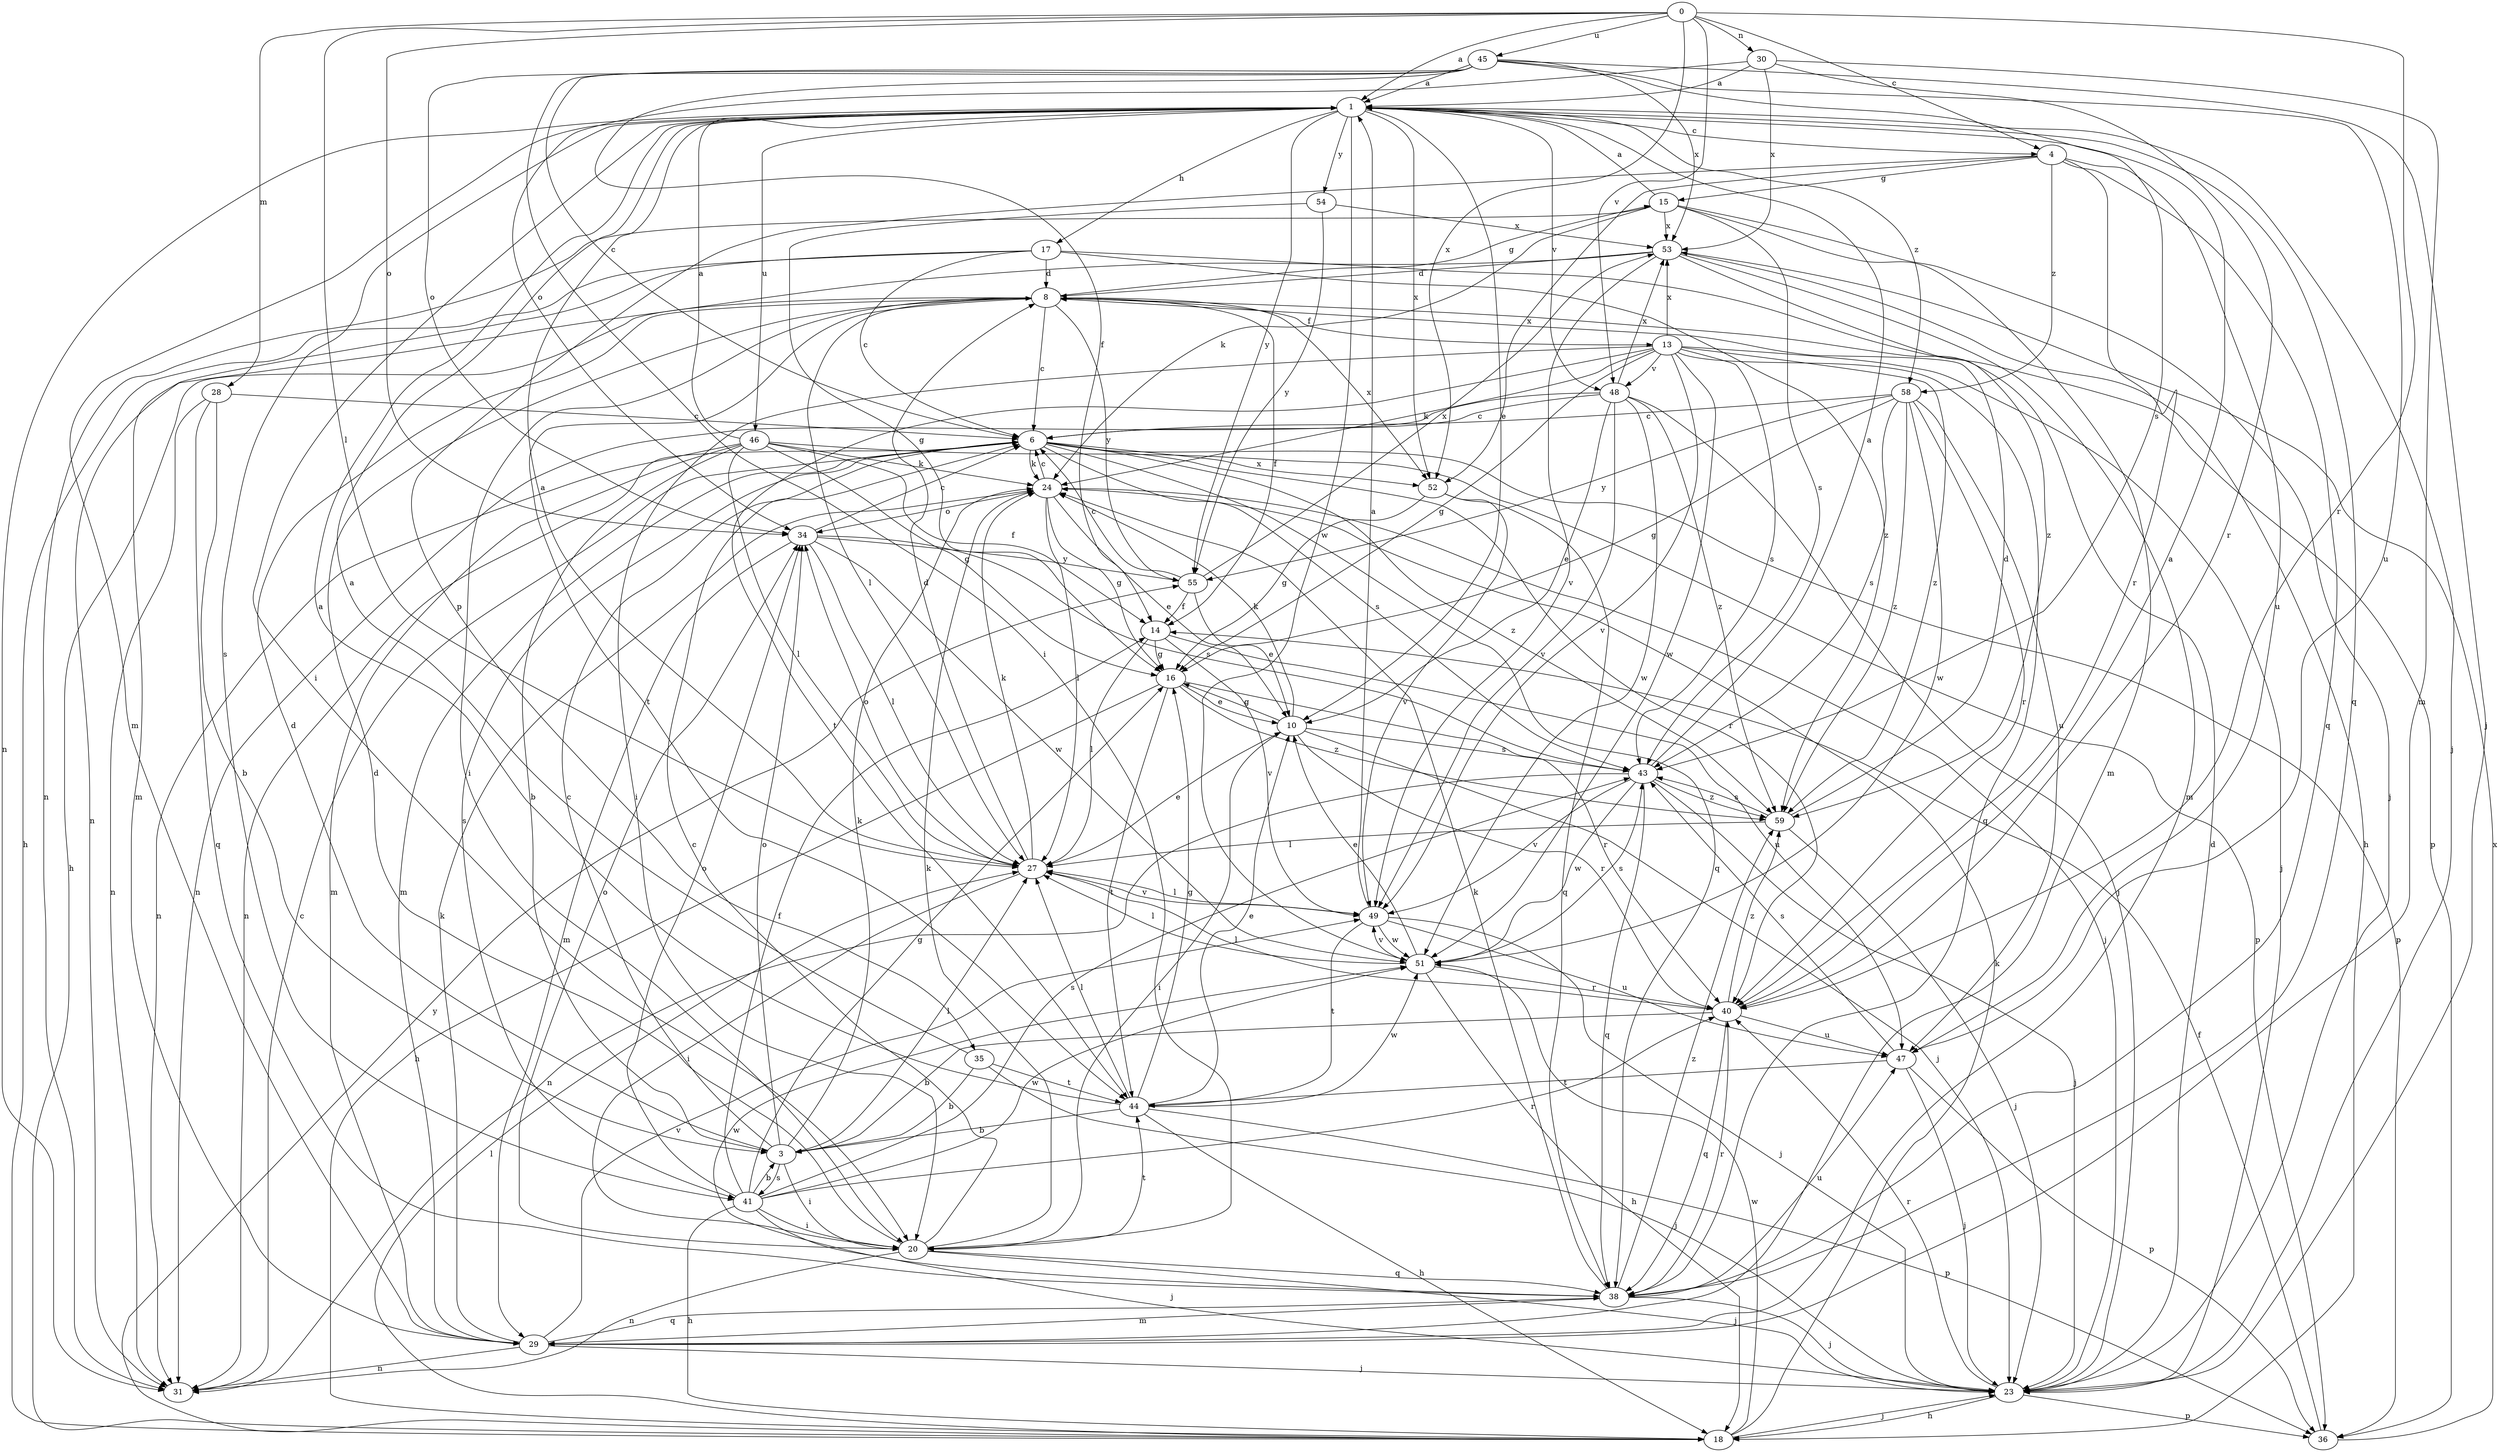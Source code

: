 strict digraph  {
0;
1;
3;
4;
6;
8;
10;
13;
14;
15;
16;
17;
18;
20;
23;
24;
27;
28;
29;
30;
31;
34;
35;
36;
38;
40;
41;
43;
44;
45;
46;
47;
48;
49;
51;
52;
53;
54;
55;
58;
59;
0 -> 1  [label=a];
0 -> 4  [label=c];
0 -> 27  [label=l];
0 -> 28  [label=m];
0 -> 30  [label=n];
0 -> 34  [label=o];
0 -> 40  [label=r];
0 -> 45  [label=u];
0 -> 48  [label=v];
0 -> 52  [label=x];
1 -> 4  [label=c];
1 -> 10  [label=e];
1 -> 17  [label=h];
1 -> 20  [label=i];
1 -> 23  [label=j];
1 -> 29  [label=m];
1 -> 31  [label=n];
1 -> 38  [label=q];
1 -> 41  [label=s];
1 -> 46  [label=u];
1 -> 48  [label=v];
1 -> 51  [label=w];
1 -> 52  [label=x];
1 -> 54  [label=y];
1 -> 55  [label=y];
1 -> 58  [label=z];
3 -> 6  [label=c];
3 -> 8  [label=d];
3 -> 20  [label=i];
3 -> 24  [label=k];
3 -> 27  [label=l];
3 -> 34  [label=o];
3 -> 41  [label=s];
4 -> 15  [label=g];
4 -> 35  [label=p];
4 -> 38  [label=q];
4 -> 40  [label=r];
4 -> 47  [label=u];
4 -> 52  [label=x];
4 -> 58  [label=z];
6 -> 24  [label=k];
6 -> 29  [label=m];
6 -> 31  [label=n];
6 -> 36  [label=p];
6 -> 38  [label=q];
6 -> 40  [label=r];
6 -> 41  [label=s];
6 -> 43  [label=s];
6 -> 52  [label=x];
6 -> 59  [label=z];
8 -> 6  [label=c];
8 -> 13  [label=f];
8 -> 14  [label=f];
8 -> 15  [label=g];
8 -> 18  [label=h];
8 -> 20  [label=i];
8 -> 27  [label=l];
8 -> 44  [label=t];
8 -> 52  [label=x];
8 -> 55  [label=y];
10 -> 16  [label=g];
10 -> 20  [label=i];
10 -> 23  [label=j];
10 -> 24  [label=k];
10 -> 40  [label=r];
10 -> 43  [label=s];
13 -> 16  [label=g];
13 -> 20  [label=i];
13 -> 23  [label=j];
13 -> 24  [label=k];
13 -> 38  [label=q];
13 -> 43  [label=s];
13 -> 44  [label=t];
13 -> 48  [label=v];
13 -> 49  [label=v];
13 -> 51  [label=w];
13 -> 53  [label=x];
13 -> 59  [label=z];
14 -> 16  [label=g];
14 -> 27  [label=l];
14 -> 47  [label=u];
14 -> 49  [label=v];
15 -> 1  [label=a];
15 -> 23  [label=j];
15 -> 24  [label=k];
15 -> 29  [label=m];
15 -> 31  [label=n];
15 -> 43  [label=s];
15 -> 53  [label=x];
16 -> 10  [label=e];
16 -> 18  [label=h];
16 -> 40  [label=r];
16 -> 44  [label=t];
16 -> 59  [label=z];
17 -> 6  [label=c];
17 -> 8  [label=d];
17 -> 18  [label=h];
17 -> 29  [label=m];
17 -> 36  [label=p];
17 -> 59  [label=z];
18 -> 23  [label=j];
18 -> 24  [label=k];
18 -> 27  [label=l];
18 -> 51  [label=w];
18 -> 55  [label=y];
20 -> 6  [label=c];
20 -> 8  [label=d];
20 -> 23  [label=j];
20 -> 24  [label=k];
20 -> 31  [label=n];
20 -> 34  [label=o];
20 -> 38  [label=q];
20 -> 44  [label=t];
23 -> 8  [label=d];
23 -> 18  [label=h];
23 -> 36  [label=p];
23 -> 40  [label=r];
24 -> 6  [label=c];
24 -> 10  [label=e];
24 -> 16  [label=g];
24 -> 23  [label=j];
24 -> 27  [label=l];
24 -> 34  [label=o];
27 -> 1  [label=a];
27 -> 8  [label=d];
27 -> 10  [label=e];
27 -> 20  [label=i];
27 -> 24  [label=k];
27 -> 34  [label=o];
27 -> 49  [label=v];
28 -> 3  [label=b];
28 -> 6  [label=c];
28 -> 31  [label=n];
28 -> 38  [label=q];
29 -> 23  [label=j];
29 -> 24  [label=k];
29 -> 31  [label=n];
29 -> 38  [label=q];
29 -> 49  [label=v];
30 -> 1  [label=a];
30 -> 29  [label=m];
30 -> 34  [label=o];
30 -> 40  [label=r];
30 -> 53  [label=x];
31 -> 6  [label=c];
34 -> 6  [label=c];
34 -> 27  [label=l];
34 -> 29  [label=m];
34 -> 43  [label=s];
34 -> 51  [label=w];
34 -> 55  [label=y];
35 -> 1  [label=a];
35 -> 3  [label=b];
35 -> 23  [label=j];
35 -> 44  [label=t];
36 -> 14  [label=f];
36 -> 53  [label=x];
38 -> 23  [label=j];
38 -> 24  [label=k];
38 -> 29  [label=m];
38 -> 40  [label=r];
38 -> 47  [label=u];
38 -> 51  [label=w];
38 -> 59  [label=z];
40 -> 1  [label=a];
40 -> 3  [label=b];
40 -> 27  [label=l];
40 -> 38  [label=q];
40 -> 47  [label=u];
40 -> 59  [label=z];
41 -> 3  [label=b];
41 -> 14  [label=f];
41 -> 16  [label=g];
41 -> 18  [label=h];
41 -> 20  [label=i];
41 -> 23  [label=j];
41 -> 34  [label=o];
41 -> 40  [label=r];
41 -> 43  [label=s];
41 -> 51  [label=w];
43 -> 1  [label=a];
43 -> 23  [label=j];
43 -> 31  [label=n];
43 -> 38  [label=q];
43 -> 49  [label=v];
43 -> 51  [label=w];
43 -> 59  [label=z];
44 -> 1  [label=a];
44 -> 3  [label=b];
44 -> 10  [label=e];
44 -> 16  [label=g];
44 -> 18  [label=h];
44 -> 27  [label=l];
44 -> 36  [label=p];
44 -> 51  [label=w];
45 -> 1  [label=a];
45 -> 6  [label=c];
45 -> 14  [label=f];
45 -> 20  [label=i];
45 -> 23  [label=j];
45 -> 34  [label=o];
45 -> 43  [label=s];
45 -> 47  [label=u];
45 -> 53  [label=x];
46 -> 1  [label=a];
46 -> 3  [label=b];
46 -> 14  [label=f];
46 -> 16  [label=g];
46 -> 24  [label=k];
46 -> 27  [label=l];
46 -> 29  [label=m];
46 -> 31  [label=n];
46 -> 36  [label=p];
47 -> 23  [label=j];
47 -> 36  [label=p];
47 -> 43  [label=s];
47 -> 44  [label=t];
48 -> 6  [label=c];
48 -> 10  [label=e];
48 -> 23  [label=j];
48 -> 31  [label=n];
48 -> 49  [label=v];
48 -> 51  [label=w];
48 -> 53  [label=x];
48 -> 59  [label=z];
49 -> 1  [label=a];
49 -> 23  [label=j];
49 -> 27  [label=l];
49 -> 44  [label=t];
49 -> 47  [label=u];
49 -> 51  [label=w];
51 -> 10  [label=e];
51 -> 18  [label=h];
51 -> 27  [label=l];
51 -> 40  [label=r];
51 -> 43  [label=s];
51 -> 49  [label=v];
52 -> 16  [label=g];
52 -> 38  [label=q];
52 -> 49  [label=v];
53 -> 8  [label=d];
53 -> 18  [label=h];
53 -> 29  [label=m];
53 -> 31  [label=n];
53 -> 49  [label=v];
53 -> 59  [label=z];
54 -> 16  [label=g];
54 -> 53  [label=x];
54 -> 55  [label=y];
55 -> 6  [label=c];
55 -> 10  [label=e];
55 -> 14  [label=f];
55 -> 53  [label=x];
58 -> 6  [label=c];
58 -> 16  [label=g];
58 -> 40  [label=r];
58 -> 43  [label=s];
58 -> 47  [label=u];
58 -> 51  [label=w];
58 -> 55  [label=y];
58 -> 59  [label=z];
59 -> 8  [label=d];
59 -> 23  [label=j];
59 -> 27  [label=l];
59 -> 43  [label=s];
}
